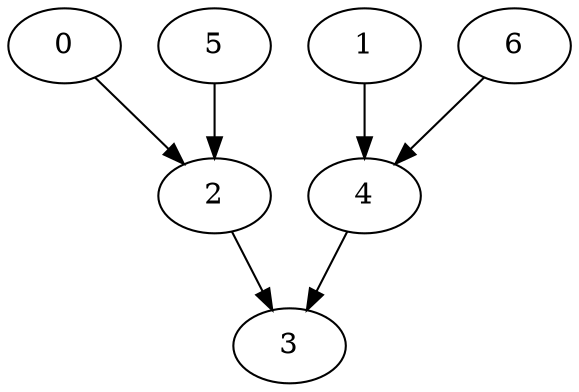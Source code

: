 digraph {
0 [operator="BE",name="7",distribution="Attacker",cost="44.0",probability="0.9696969696969697"];
1 [operator="BE",name="1",distribution="Attacker",cost="79.0",probability="0.4166666666666667"];
2 [operator="OR",first="0",second="5"];
3 [operator="AND",sink="Attacker"];
4 [operator="AND"];
5 [operator="BE",name="3",distribution="Attacker",cost="39.0",probability="0.5714285714285714"];
6 [operator="BE",name="4",distribution="Attacker",cost="42.0",probability="0.3770491803278688"];


0->2;
1->4;
2->3;
4->3;
5->2;
6->4;
}
